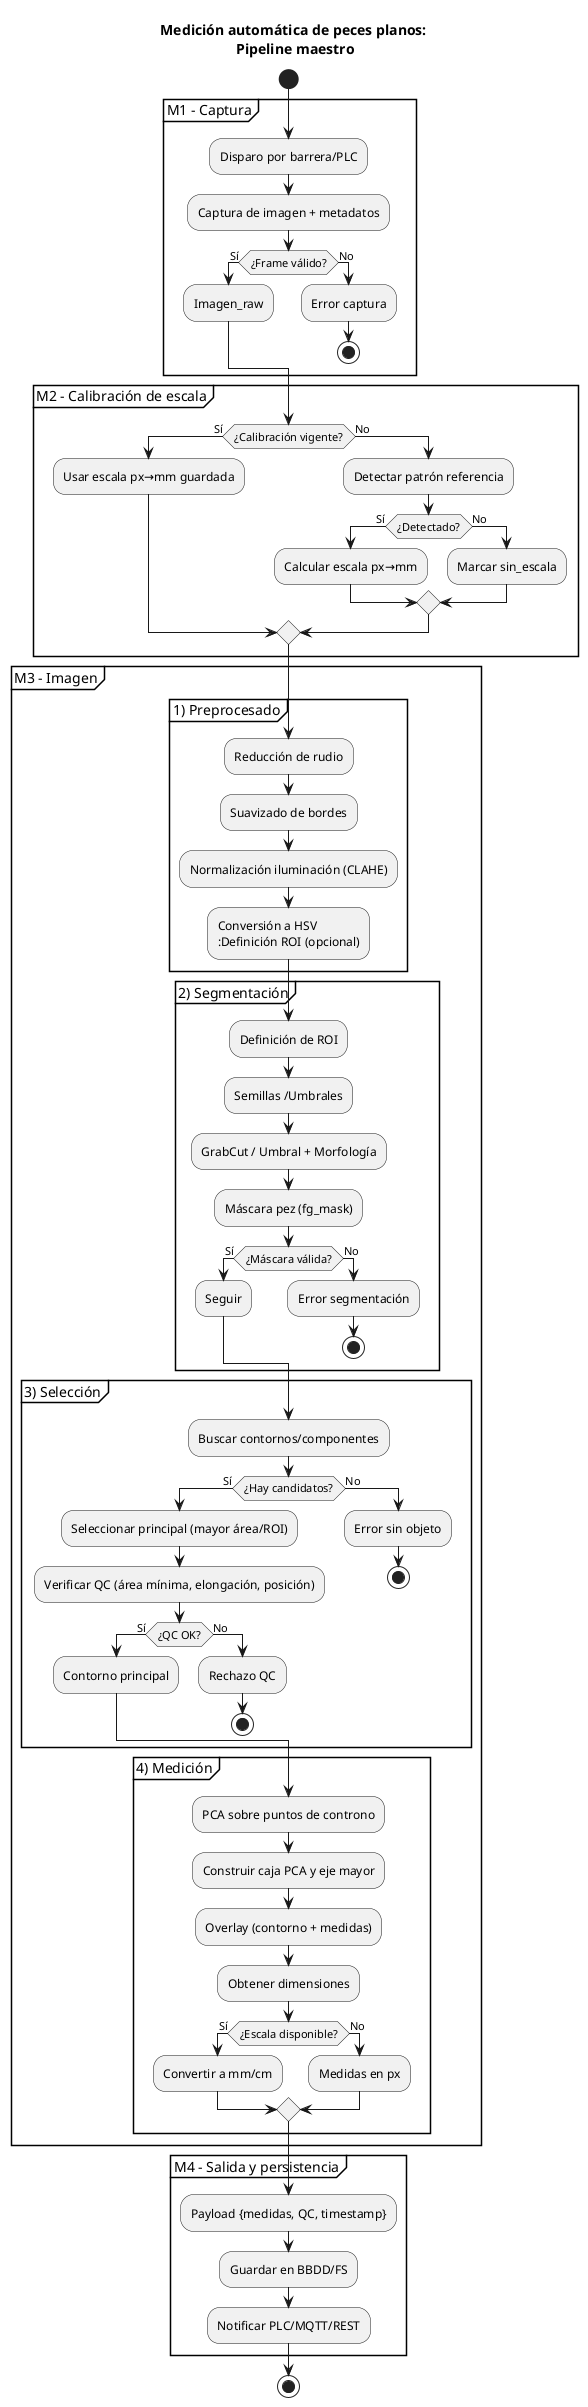 @startuml
title Medición automática de peces planos:\n Pipeline maestro

start

partition "M1 - Captura" {
  :Disparo por barrera/PLC;
  :Captura de imagen + metadatos;
  if (¿Frame válido?) then (Sí)
    :Imagen_raw;
  else (No)
    :Error captura;
    stop
  endif
}

partition "M2 - Calibración de escala" {
  if (¿Calibración vigente?) then (Sí)
    :Usar escala px→mm guardada;
  else (No)
    :Detectar patrón referencia;
    if (¿Detectado?) then (Sí)
      :Calcular escala px→mm;
    else (No)
      :Marcar sin_escala;
    endif
  endif
}

partition "M3 - Imagen" {

  partition "1) Preprocesado" {
  :Reducción de rudio;
  :Suavizado de bordes;
  :Normalización iluminación (CLAHE);
  :Conversión a HSV
  :Definición ROI (opcional);
  }

  partition "2) Segmentación" {
  :Definición de ROI;
  :Semillas /Umbrales;
  :GrabCut / Umbral + Morfología;
  :Máscara pez (fg_mask);
  if (¿Máscara válida?) then (Sí)
    :Seguir;
  else (No)
    :Error segmentación;
    stop
  endif
  }

  partition "3) Selección" {
  :Buscar contornos/componentes;
  if (¿Hay candidatos?) then (Sí)
    :Seleccionar principal (mayor área/ROI);
    :Verificar QC (área mínima, elongación, posición);
    if (¿QC OK?) then (Sí)
      :Contorno principal;
    else (No)
      :Rechazo QC;
      stop
    endif
  else (No)
    :Error sin objeto;
    stop
  endif
}

partition "4) Medición" {
  :PCA sobre puntos de controno;
  :Construir caja PCA y eje mayor;
  :Overlay (contorno + medidas);
  :Obtener dimensiones;
  if (¿Escala disponible?) then (Sí)
    :Convertir a mm/cm;
  else (No)
    :Medidas en px;
  endif
}

}

partition "M4 - Salida y persistencia" {
  :Payload {medidas, QC, timestamp};
  :Guardar en BBDD/FS;
  :Notificar PLC/MQTT/REST;
}

stop
@enduml